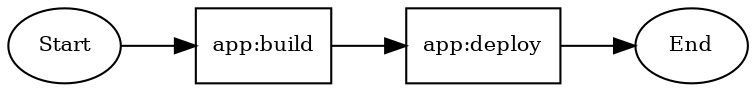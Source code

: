 digraph G {
  rankdir=LR
  node[fontsize="10"]
  
  start [shape=oval, label="Start"];
  end [shape=oval, label="End"];
  
  build[shape=box, label="app:build"]
  deploy[shape=box, label="app:deploy"]

  start -> build -> deploy -> end
}
